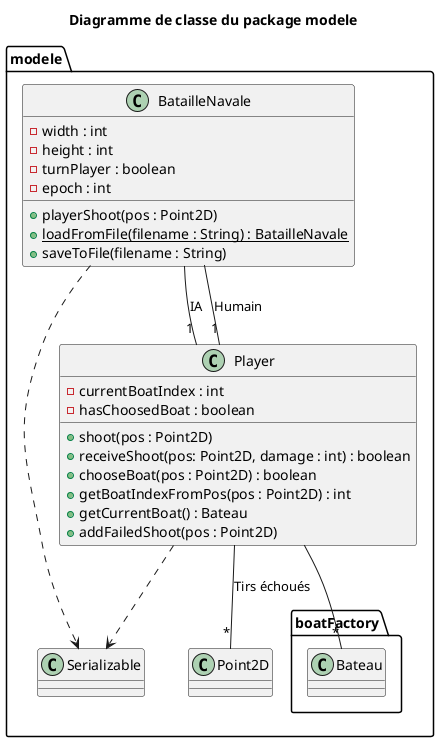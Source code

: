 @startuml

title Diagramme de classe du package modele

package modele {

    class Player {
        - currentBoatIndex : int
        - hasChoosedBoat : boolean
        + shoot(pos : Point2D)
        + receiveShoot(pos: Point2D, damage : int) : boolean
        + chooseBoat(pos : Point2D) : boolean
        + getBoatIndexFromPos(pos : Point2D) : int
        + getCurrentBoat() : Bateau
        + addFailedShoot(pos : Point2D)
    }
    Player --"*" boatFactory.Bateau
    Player -- "*" Point2D : "Tirs échoués"
    Player ..> Serializable

    class BatailleNavale {
        - width : int
        - height : int
        - turnPlayer : boolean
        - epoch : int
        + playerShoot(pos : Point2D)
        + {static} loadFromFile(filename : String) : BatailleNavale
        + saveToFile(filename : String)
    }
    BatailleNavale --"1" Player : "Humain"
    BatailleNavale --"1" Player : "IA"
    BatailleNavale ..> Serializable
}


@enduml